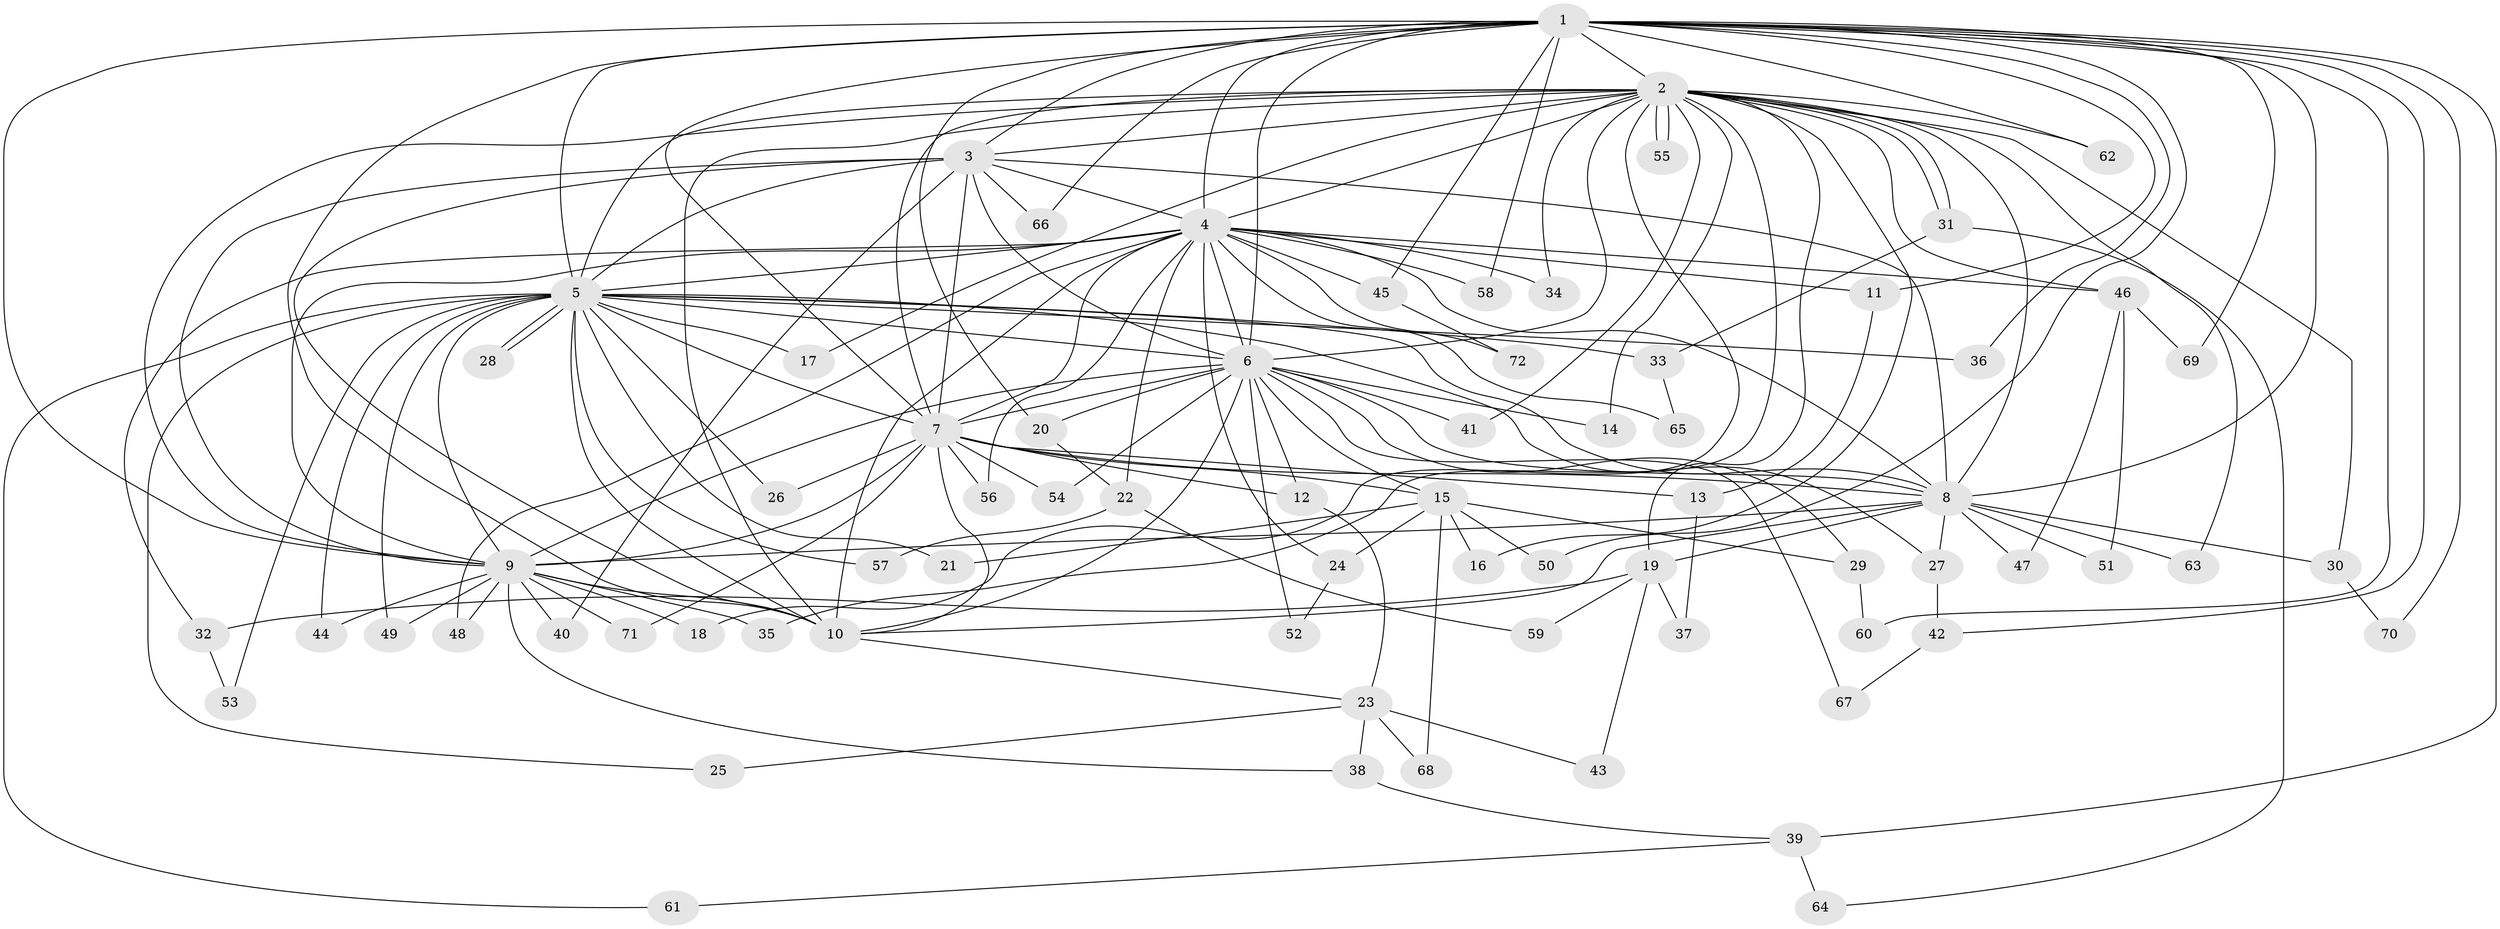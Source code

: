 // Generated by graph-tools (version 1.1) at 2025/49/03/09/25 03:49:45]
// undirected, 72 vertices, 169 edges
graph export_dot {
graph [start="1"]
  node [color=gray90,style=filled];
  1;
  2;
  3;
  4;
  5;
  6;
  7;
  8;
  9;
  10;
  11;
  12;
  13;
  14;
  15;
  16;
  17;
  18;
  19;
  20;
  21;
  22;
  23;
  24;
  25;
  26;
  27;
  28;
  29;
  30;
  31;
  32;
  33;
  34;
  35;
  36;
  37;
  38;
  39;
  40;
  41;
  42;
  43;
  44;
  45;
  46;
  47;
  48;
  49;
  50;
  51;
  52;
  53;
  54;
  55;
  56;
  57;
  58;
  59;
  60;
  61;
  62;
  63;
  64;
  65;
  66;
  67;
  68;
  69;
  70;
  71;
  72;
  1 -- 2;
  1 -- 3;
  1 -- 4;
  1 -- 5;
  1 -- 6;
  1 -- 7;
  1 -- 8;
  1 -- 9;
  1 -- 10;
  1 -- 11;
  1 -- 20;
  1 -- 36;
  1 -- 39;
  1 -- 42;
  1 -- 45;
  1 -- 50;
  1 -- 58;
  1 -- 60;
  1 -- 62;
  1 -- 66;
  1 -- 69;
  1 -- 70;
  2 -- 3;
  2 -- 4;
  2 -- 5;
  2 -- 6;
  2 -- 7;
  2 -- 8;
  2 -- 9;
  2 -- 10;
  2 -- 14;
  2 -- 16;
  2 -- 17;
  2 -- 18;
  2 -- 19;
  2 -- 30;
  2 -- 31;
  2 -- 31;
  2 -- 34;
  2 -- 35;
  2 -- 41;
  2 -- 46;
  2 -- 55;
  2 -- 55;
  2 -- 62;
  2 -- 63;
  3 -- 4;
  3 -- 5;
  3 -- 6;
  3 -- 7;
  3 -- 8;
  3 -- 9;
  3 -- 10;
  3 -- 40;
  3 -- 66;
  4 -- 5;
  4 -- 6;
  4 -- 7;
  4 -- 8;
  4 -- 9;
  4 -- 10;
  4 -- 11;
  4 -- 22;
  4 -- 24;
  4 -- 32;
  4 -- 34;
  4 -- 45;
  4 -- 46;
  4 -- 48;
  4 -- 56;
  4 -- 58;
  4 -- 65;
  4 -- 72;
  5 -- 6;
  5 -- 7;
  5 -- 8;
  5 -- 9;
  5 -- 10;
  5 -- 17;
  5 -- 21;
  5 -- 25;
  5 -- 26;
  5 -- 27;
  5 -- 28;
  5 -- 28;
  5 -- 33;
  5 -- 36;
  5 -- 44;
  5 -- 49;
  5 -- 53;
  5 -- 57;
  5 -- 61;
  6 -- 7;
  6 -- 8;
  6 -- 9;
  6 -- 10;
  6 -- 12;
  6 -- 14;
  6 -- 15;
  6 -- 20;
  6 -- 29;
  6 -- 41;
  6 -- 52;
  6 -- 54;
  6 -- 67;
  7 -- 8;
  7 -- 9;
  7 -- 10;
  7 -- 12;
  7 -- 13;
  7 -- 15;
  7 -- 26;
  7 -- 54;
  7 -- 56;
  7 -- 71;
  8 -- 9;
  8 -- 10;
  8 -- 19;
  8 -- 27;
  8 -- 30;
  8 -- 47;
  8 -- 51;
  8 -- 63;
  9 -- 10;
  9 -- 18;
  9 -- 35;
  9 -- 38;
  9 -- 40;
  9 -- 44;
  9 -- 48;
  9 -- 49;
  9 -- 71;
  10 -- 23;
  11 -- 13;
  12 -- 23;
  13 -- 37;
  15 -- 16;
  15 -- 21;
  15 -- 24;
  15 -- 29;
  15 -- 50;
  15 -- 68;
  19 -- 32;
  19 -- 37;
  19 -- 43;
  19 -- 59;
  20 -- 22;
  22 -- 57;
  22 -- 59;
  23 -- 25;
  23 -- 38;
  23 -- 43;
  23 -- 68;
  24 -- 52;
  27 -- 42;
  29 -- 60;
  30 -- 70;
  31 -- 33;
  31 -- 64;
  32 -- 53;
  33 -- 65;
  38 -- 39;
  39 -- 61;
  39 -- 64;
  42 -- 67;
  45 -- 72;
  46 -- 47;
  46 -- 51;
  46 -- 69;
}
